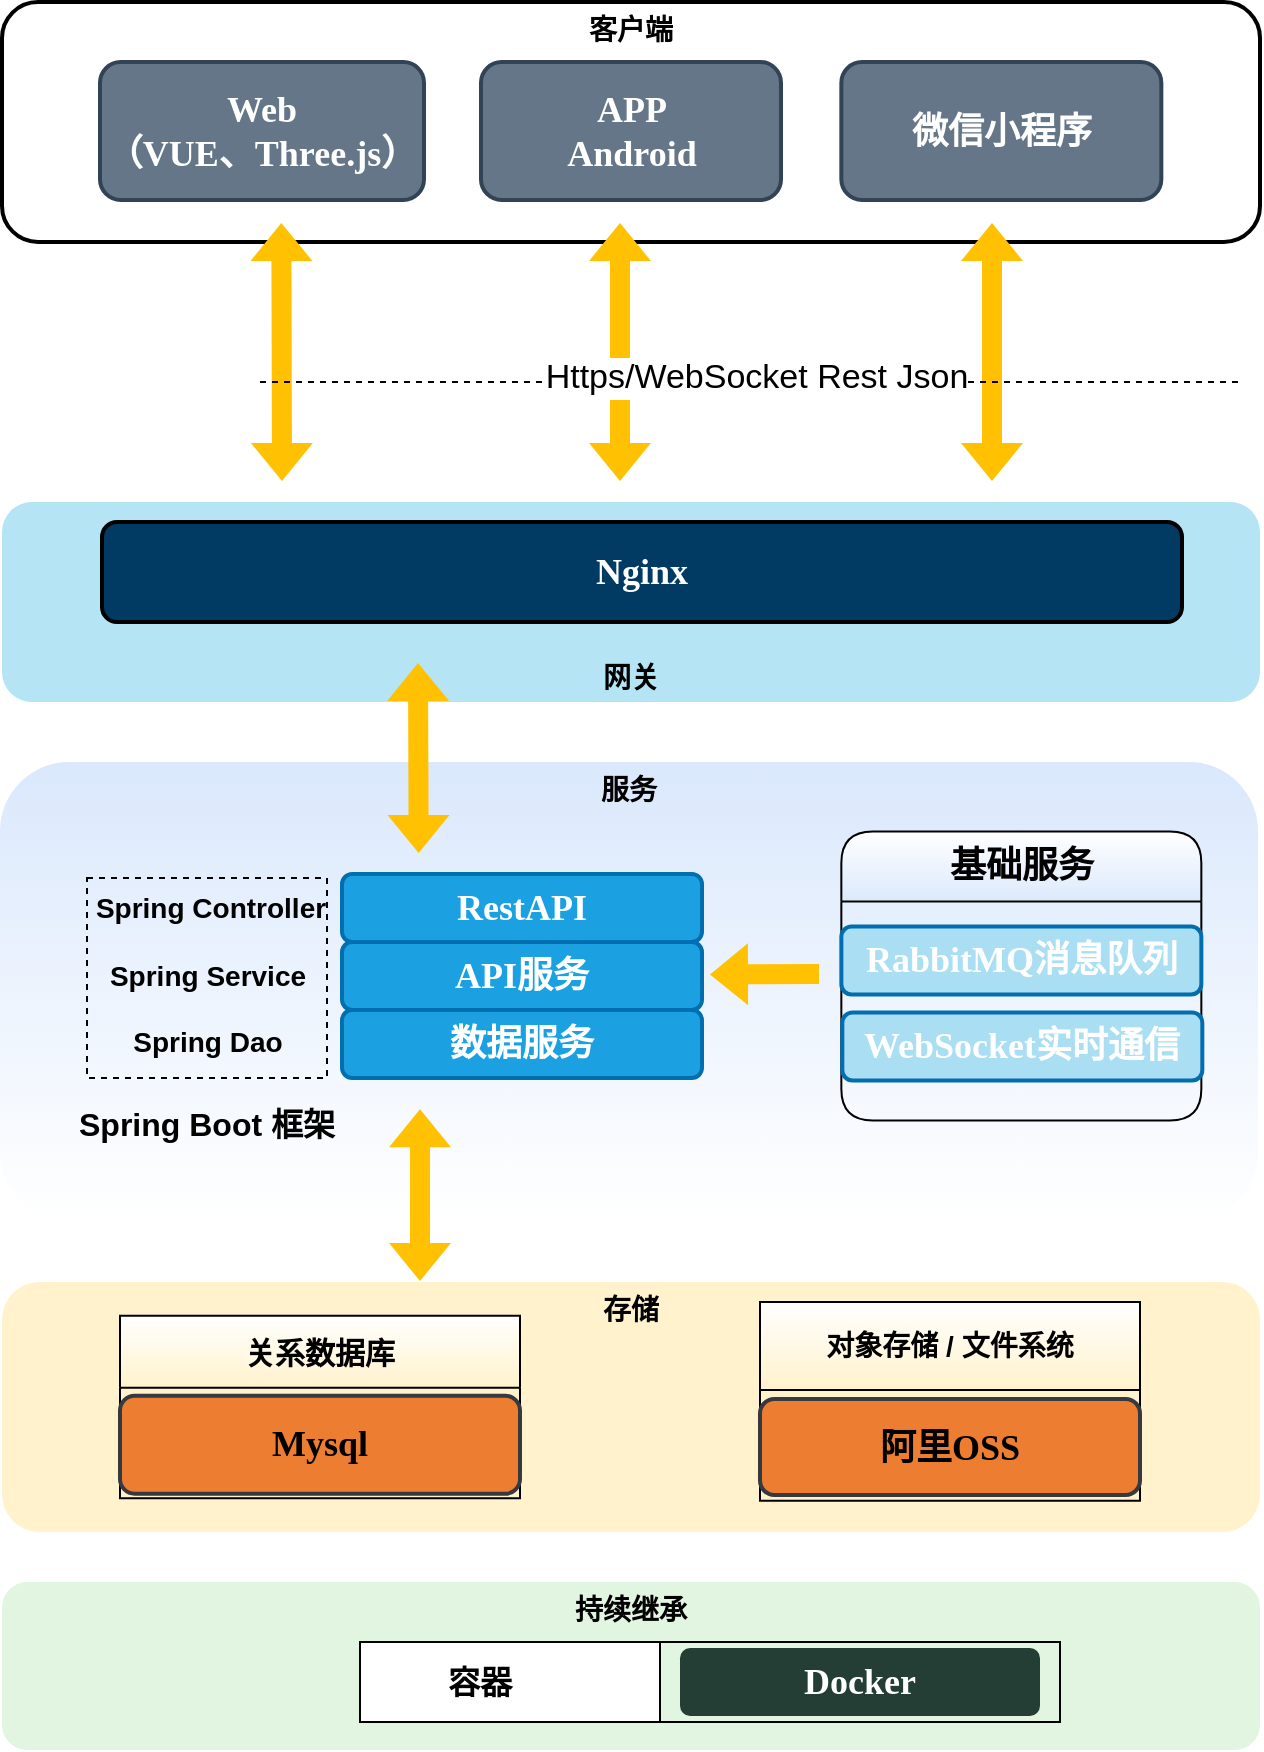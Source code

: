 <mxfile version="22.1.11" type="github">
  <diagram name="第 1 页" id="DvwaVRqa65VBjnnZRb8w">
    <mxGraphModel dx="1781" dy="1686" grid="1" gridSize="10" guides="1" tooltips="1" connect="1" arrows="1" fold="1" page="1" pageScale="1" pageWidth="827" pageHeight="1169" math="0" shadow="0">
      <root>
        <mxCell id="0" />
        <mxCell id="1" parent="0" />
        <mxCell id="23m4G5-hS4wBndK2SI8p-8" value="持续继承" style="whiteSpace=wrap;strokeWidth=2;verticalAlign=top;fontFamily=Times New Roman;fontSize=14;rounded=1;shadow=0;glass=0;fillColor=#E1F5E0;strokeColor=none;fontStyle=1" vertex="1" parent="1">
          <mxGeometry x="-209" y="790" width="629" height="84" as="geometry" />
        </mxCell>
        <mxCell id="23m4G5-hS4wBndK2SI8p-11" value="存储" style="whiteSpace=wrap;strokeWidth=2;verticalAlign=top;fontFamily=Times New Roman;fontSize=14;rounded=1;fillColor=#fff2cc;strokeColor=none;fontStyle=1;labelPosition=center;verticalLabelPosition=middle;align=center;horizontal=1;" vertex="1" parent="1">
          <mxGeometry x="-209" y="640" width="629" height="125" as="geometry" />
        </mxCell>
        <mxCell id="23m4G5-hS4wBndK2SI8p-13" value="服务" style="whiteSpace=wrap;strokeWidth=2;verticalAlign=top;fontFamily=Times New Roman;fontSize=14;rounded=1;fillColor=#dae8fc;strokeColor=none;fontStyle=1;gradientColor=#FFFFFF;" vertex="1" parent="1">
          <mxGeometry x="-210" y="380" width="629" height="230" as="geometry" />
        </mxCell>
        <mxCell id="23m4G5-hS4wBndK2SI8p-18" value="客户端" style="whiteSpace=wrap;strokeWidth=2;verticalAlign=top;fontFamily=Times New Roman;fontSize=14;rounded=1;fontStyle=1;" vertex="1" parent="1">
          <mxGeometry x="-209" width="629" height="120" as="geometry" />
        </mxCell>
        <mxCell id="23m4G5-hS4wBndK2SI8p-45" value="" style="endArrow=block;html=1;rounded=0;fontColor=#444444;fontStyle=1;shape=flexArrow;fontSize=14;fontFamily=Times New Roman;strokeColor=none;startArrow=block;fillColor=#ffc101;" edge="1" parent="1">
          <mxGeometry width="50" height="50" relative="1" as="geometry">
            <mxPoint x="100.0" y="240" as="sourcePoint" />
            <mxPoint x="100" y="110" as="targetPoint" />
          </mxGeometry>
        </mxCell>
        <mxCell id="23m4G5-hS4wBndK2SI8p-19" value="Web&#xa;（VUE、Three.js）" style="whiteSpace=wrap;strokeWidth=2;fontFamily=Times New Roman;fontSize=18;fontColor=#ffffff;rounded=1;fillColor=#647687;strokeColor=#314354;fontStyle=1" vertex="1" parent="1">
          <mxGeometry x="-160" y="30" width="162" height="69" as="geometry" />
        </mxCell>
        <mxCell id="23m4G5-hS4wBndK2SI8p-20" value="" style="curved=1;startArrow=block;endArrow=block;rounded=0;fontFamily=Times New Roman;fontSize=14;fontColor=#444444;fontStyle=1;shape=flexArrow;fillColor=#ffc101;strokeColor=none;labelBackgroundColor=none;" edge="1" parent="1">
          <mxGeometry x="-0.403" y="-41" relative="1" as="geometry">
            <Array as="points" />
            <mxPoint x="-69.33" y="110" as="sourcePoint" />
            <mxPoint as="offset" />
            <mxPoint x="-69" y="240" as="targetPoint" />
          </mxGeometry>
        </mxCell>
        <mxCell id="23m4G5-hS4wBndK2SI8p-26" value="" style="endArrow=block;html=1;rounded=0;fontColor=#444444;fontStyle=1;shape=flexArrow;fontSize=14;fontFamily=Times New Roman;strokeColor=none;startArrow=block;fillColor=#ffc101;" edge="1" parent="1">
          <mxGeometry width="50" height="50" relative="1" as="geometry">
            <mxPoint x="286" y="240" as="sourcePoint" />
            <mxPoint x="286" y="110" as="targetPoint" />
          </mxGeometry>
        </mxCell>
        <mxCell id="23m4G5-hS4wBndK2SI8p-34" value="微信小程序" style="whiteSpace=wrap;strokeWidth=2;fontFamily=Times New Roman;fontSize=18;fontColor=#ffffff;rounded=1;fillColor=#647687;strokeColor=#314354;fontStyle=1" vertex="1" parent="1">
          <mxGeometry x="210.67" y="30" width="160" height="69" as="geometry" />
        </mxCell>
        <mxCell id="23m4G5-hS4wBndK2SI8p-41" value="APP&#xa;Android" style="whiteSpace=wrap;strokeWidth=2;fontFamily=Times New Roman;fontSize=18;fontColor=#ffffff;rounded=1;fillColor=#647687;strokeColor=#314354;fontStyle=1" vertex="1" parent="1">
          <mxGeometry x="30.5" y="30" width="150" height="69" as="geometry" />
        </mxCell>
        <mxCell id="23m4G5-hS4wBndK2SI8p-42" value="" style="group" vertex="1" connectable="0" parent="1">
          <mxGeometry x="-209" y="250" width="590" height="100" as="geometry" />
        </mxCell>
        <mxCell id="23m4G5-hS4wBndK2SI8p-4" value="网关" style="whiteSpace=wrap;strokeWidth=2;verticalAlign=bottom;fontFamily=Times New Roman;fontSize=14;rounded=1;fontStyle=1;fillColor=#B5E5F5;strokeColor=none;direction=south;" vertex="1" parent="23m4G5-hS4wBndK2SI8p-42">
          <mxGeometry width="629" height="100" as="geometry" />
        </mxCell>
        <mxCell id="23m4G5-hS4wBndK2SI8p-5" value="Nginx" style="whiteSpace=wrap;strokeWidth=2;fontSize=18;fontFamily=Times New Roman;fontColor=#FFFFFF;rounded=1;fontStyle=1;fillColor=#013a63;direction=south;" vertex="1" parent="23m4G5-hS4wBndK2SI8p-42">
          <mxGeometry x="50" y="10" width="540" height="50" as="geometry" />
        </mxCell>
        <mxCell id="23m4G5-hS4wBndK2SI8p-43" value="" style="endArrow=none;dashed=1;html=1;rounded=0;" edge="1" parent="1">
          <mxGeometry width="50" height="50" relative="1" as="geometry">
            <mxPoint x="-80" y="190" as="sourcePoint" />
            <mxPoint x="410" y="190" as="targetPoint" />
          </mxGeometry>
        </mxCell>
        <mxCell id="23m4G5-hS4wBndK2SI8p-44" value="Https/WebSocket Rest Json" style="edgeLabel;html=1;align=center;verticalAlign=middle;resizable=0;points=[];fontSize=17;" vertex="1" connectable="0" parent="23m4G5-hS4wBndK2SI8p-43">
          <mxGeometry x="-0.093" y="2" relative="1" as="geometry">
            <mxPoint x="26" as="offset" />
          </mxGeometry>
        </mxCell>
        <mxCell id="23m4G5-hS4wBndK2SI8p-46" value="" style="group" vertex="1" connectable="0" parent="1">
          <mxGeometry x="-39" y="436" width="180" height="102" as="geometry" />
        </mxCell>
        <mxCell id="23m4G5-hS4wBndK2SI8p-15" value="RestAPI" style="whiteSpace=wrap;strokeWidth=2;fontSize=18;fontFamily=Times New Roman;rounded=1;fillColor=#1ba1e2;strokeColor=#006EAF;fontStyle=1;fontColor=#ffffff;" vertex="1" parent="23m4G5-hS4wBndK2SI8p-46">
          <mxGeometry width="180" height="34" as="geometry" />
        </mxCell>
        <mxCell id="23m4G5-hS4wBndK2SI8p-16" value="API服务" style="whiteSpace=wrap;strokeWidth=2;fontSize=18;fontFamily=Times New Roman;rounded=1;fillColor=#1ba1e2;strokeColor=#006EAF;fontStyle=1;fontColor=#ffffff;" vertex="1" parent="23m4G5-hS4wBndK2SI8p-46">
          <mxGeometry y="34" width="180" height="34" as="geometry" />
        </mxCell>
        <mxCell id="23m4G5-hS4wBndK2SI8p-17" value="数据服务" style="whiteSpace=wrap;strokeWidth=2;fontSize=18;fontFamily=Times New Roman;rounded=1;fillColor=#1ba1e2;strokeColor=#006EAF;fontStyle=1;fontColor=#ffffff;" vertex="1" parent="23m4G5-hS4wBndK2SI8p-46">
          <mxGeometry y="68" width="180" height="34" as="geometry" />
        </mxCell>
        <mxCell id="23m4G5-hS4wBndK2SI8p-47" value="&lt;font style=&quot;font-size: 18px;&quot;&gt;基础服务&lt;/font&gt;" style="swimlane;whiteSpace=wrap;html=1;rounded=1;startSize=35;gradientColor=#dce9fc;" vertex="1" parent="1">
          <mxGeometry x="210.67" y="414.75" width="180.0" height="144.5" as="geometry" />
        </mxCell>
        <mxCell id="23m4G5-hS4wBndK2SI8p-52" value="RabbitMQ消息队列" style="whiteSpace=wrap;strokeWidth=2;fontSize=18;fontFamily=Times New Roman;rounded=1;fillColor=#AADEF2;strokeColor=#006EAF;fontStyle=1;fontColor=#ffffff;" vertex="1" parent="23m4G5-hS4wBndK2SI8p-47">
          <mxGeometry x="2.842e-14" y="47.5" width="180" height="34" as="geometry" />
        </mxCell>
        <mxCell id="23m4G5-hS4wBndK2SI8p-49" value="WebSocket实时通信" style="whiteSpace=wrap;strokeWidth=2;fontSize=18;fontFamily=Times New Roman;rounded=1;fillColor=#AADEF2;strokeColor=#006EAF;fontStyle=1;fontColor=#ffffff;" vertex="1" parent="23m4G5-hS4wBndK2SI8p-47">
          <mxGeometry x="0.49" y="90.5" width="180" height="34" as="geometry" />
        </mxCell>
        <mxCell id="23m4G5-hS4wBndK2SI8p-53" value="" style="endArrow=none;html=1;rounded=0;fontColor=#444444;fontStyle=1;shape=flexArrow;fontSize=14;fontFamily=Times New Roman;strokeColor=none;startArrow=block;fillColor=#ffc101;endFill=0;" edge="1" parent="1">
          <mxGeometry width="50" height="50" relative="1" as="geometry">
            <mxPoint x="144.5" y="486.19" as="sourcePoint" />
            <mxPoint x="200" y="486" as="targetPoint" />
          </mxGeometry>
        </mxCell>
        <mxCell id="23m4G5-hS4wBndK2SI8p-60" value="" style="group;fontStyle=1" vertex="1" connectable="0" parent="1">
          <mxGeometry x="-174" y="438" width="135" height="138" as="geometry" />
        </mxCell>
        <mxCell id="23m4G5-hS4wBndK2SI8p-54" value="" style="rounded=0;whiteSpace=wrap;html=1;gradientColor=none;fillColor=none;dashed=1;" vertex="1" parent="23m4G5-hS4wBndK2SI8p-60">
          <mxGeometry x="7.5" width="120" height="100" as="geometry" />
        </mxCell>
        <mxCell id="23m4G5-hS4wBndK2SI8p-55" value="Spring Controller" style="text;strokeColor=none;align=center;fillColor=none;html=1;verticalAlign=middle;whiteSpace=wrap;rounded=0;fontSize=14;fontStyle=1" vertex="1" parent="23m4G5-hS4wBndK2SI8p-60">
          <mxGeometry x="7.5" width="122.5" height="30" as="geometry" />
        </mxCell>
        <mxCell id="23m4G5-hS4wBndK2SI8p-56" value="Spring Service" style="text;strokeColor=none;align=center;fillColor=none;html=1;verticalAlign=middle;whiteSpace=wrap;rounded=0;fontSize=14;fontStyle=1" vertex="1" parent="23m4G5-hS4wBndK2SI8p-60">
          <mxGeometry x="12.5" y="34" width="110" height="30" as="geometry" />
        </mxCell>
        <mxCell id="23m4G5-hS4wBndK2SI8p-57" value="Spring Dao" style="text;strokeColor=none;align=center;fillColor=none;html=1;verticalAlign=middle;whiteSpace=wrap;rounded=0;fontSize=14;fontStyle=1" vertex="1" parent="23m4G5-hS4wBndK2SI8p-60">
          <mxGeometry x="12.5" y="67" width="110" height="30" as="geometry" />
        </mxCell>
        <mxCell id="23m4G5-hS4wBndK2SI8p-58" value="&lt;b style=&quot;font-size: 16px;&quot;&gt;Spring Boot 框架&lt;/b&gt;" style="text;strokeColor=none;align=center;fillColor=none;html=1;verticalAlign=middle;whiteSpace=wrap;rounded=0;fontSize=16;" vertex="1" parent="23m4G5-hS4wBndK2SI8p-60">
          <mxGeometry y="108" width="135" height="30" as="geometry" />
        </mxCell>
        <mxCell id="23m4G5-hS4wBndK2SI8p-63" value="&lt;font style=&quot;font-size: 15px;&quot;&gt;关系数据库&lt;/font&gt;" style="swimlane;whiteSpace=wrap;html=1;fillColor=default;gradientColor=#fff2cc;gradientDirection=south;startSize=36;" vertex="1" parent="1">
          <mxGeometry x="-150" y="656.88" width="200" height="91.25" as="geometry" />
        </mxCell>
        <mxCell id="23m4G5-hS4wBndK2SI8p-64" value="Mysql" style="whiteSpace=wrap;strokeWidth=2;fontSize=18;fontFamily=Times New Roman;rounded=1;fillColor=#ed7d31;strokeColor=#36393d;fontStyle=1" vertex="1" parent="23m4G5-hS4wBndK2SI8p-63">
          <mxGeometry y="40" width="200" height="49" as="geometry" />
        </mxCell>
        <mxCell id="23m4G5-hS4wBndK2SI8p-65" value="对象存储 / 文件系统" style="swimlane;whiteSpace=wrap;html=1;startSize=44;fontSize=14;gradientColor=#fff2cc;" vertex="1" parent="1">
          <mxGeometry x="170" y="650" width="190" height="99.38" as="geometry" />
        </mxCell>
        <mxCell id="23m4G5-hS4wBndK2SI8p-12" value="阿里OSS" style="whiteSpace=wrap;strokeWidth=2;fontSize=18;fontFamily=Times New Roman;rounded=1;fillColor=#ed7d31;strokeColor=#36393d;fontStyle=1" vertex="1" parent="23m4G5-hS4wBndK2SI8p-65">
          <mxGeometry y="48.5" width="190" height="48" as="geometry" />
        </mxCell>
        <mxCell id="23m4G5-hS4wBndK2SI8p-67" value="" style="swimlane;horizontal=0;whiteSpace=wrap;html=1;startSize=150;" vertex="1" parent="1">
          <mxGeometry x="-30" y="820" width="350" height="40" as="geometry">
            <mxRectangle x="-500" y="704" width="40" height="150" as="alternateBounds" />
          </mxGeometry>
        </mxCell>
        <mxCell id="23m4G5-hS4wBndK2SI8p-9" value="Docker" style="whiteSpace=wrap;strokeWidth=2;fontSize=18;fontFamily=Times New Roman;fontColor=#FFFFFF;rounded=1;fillColor=#243e36;strokeColor=none;fontStyle=1" vertex="1" parent="23m4G5-hS4wBndK2SI8p-67">
          <mxGeometry x="160" y="3" width="180" height="34" as="geometry" />
        </mxCell>
        <mxCell id="23m4G5-hS4wBndK2SI8p-70" value="容器" style="text;strokeColor=none;align=center;fillColor=none;html=1;verticalAlign=middle;whiteSpace=wrap;rounded=0;fontSize=16;fontStyle=1" vertex="1" parent="23m4G5-hS4wBndK2SI8p-67">
          <mxGeometry x="30" y="5" width="60" height="30" as="geometry" />
        </mxCell>
        <mxCell id="23m4G5-hS4wBndK2SI8p-71" value="" style="curved=1;startArrow=block;endArrow=block;rounded=0;fontFamily=Times New Roman;fontSize=14;fontColor=#444444;fontStyle=1;shape=flexArrow;fillColor=#ffc101;strokeColor=none;labelBackgroundColor=none;" edge="1" parent="1">
          <mxGeometry x="-0.403" y="-41" relative="1" as="geometry">
            <Array as="points" />
            <mxPoint y="553.12" as="sourcePoint" />
            <mxPoint as="offset" />
            <mxPoint y="640" as="targetPoint" />
          </mxGeometry>
        </mxCell>
        <mxCell id="23m4G5-hS4wBndK2SI8p-72" value="" style="curved=1;startArrow=block;endArrow=block;rounded=0;fontFamily=Times New Roman;fontSize=14;fontColor=#444444;fontStyle=1;shape=flexArrow;fillColor=#ffc101;strokeColor=none;labelBackgroundColor=none;" edge="1" parent="1">
          <mxGeometry x="-0.403" y="-41" relative="1" as="geometry">
            <Array as="points" />
            <mxPoint x="-1" y="330" as="sourcePoint" />
            <mxPoint as="offset" />
            <mxPoint x="-0.67" y="426" as="targetPoint" />
          </mxGeometry>
        </mxCell>
      </root>
    </mxGraphModel>
  </diagram>
</mxfile>
